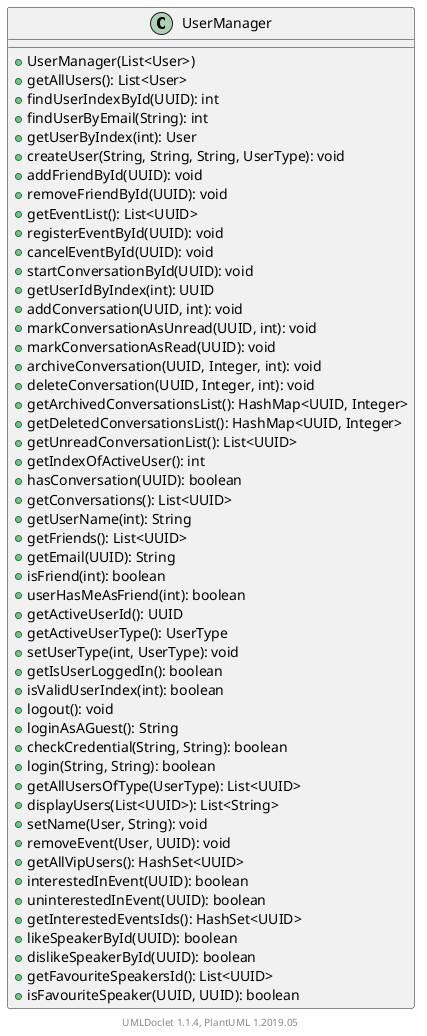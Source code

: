 @startuml

    class UserManager [[UserManager.html]] {
        +UserManager(List<User>)
        +getAllUsers(): List<User>
        +findUserIndexById(UUID): int
        +findUserByEmail(String): int
        +getUserByIndex(int): User
        +createUser(String, String, String, UserType): void
        +addFriendById(UUID): void
        +removeFriendById(UUID): void
        +getEventList(): List<UUID>
        +registerEventById(UUID): void
        +cancelEventById(UUID): void
        +startConversationById(UUID): void
        +getUserIdByIndex(int): UUID
        +addConversation(UUID, int): void
        +markConversationAsUnread(UUID, int): void
        +markConversationAsRead(UUID): void
        +archiveConversation(UUID, Integer, int): void
        +deleteConversation(UUID, Integer, int): void
        +getArchivedConversationsList(): HashMap<UUID, Integer>
        +getDeletedConversationsList(): HashMap<UUID, Integer>
        +getUnreadConversationList(): List<UUID>
        +getIndexOfActiveUser(): int
        +hasConversation(UUID): boolean
        +getConversations(): List<UUID>
        +getUserName(int): String
        +getFriends(): List<UUID>
        +getEmail(UUID): String
        +isFriend(int): boolean
        +userHasMeAsFriend(int): boolean
        +getActiveUserId(): UUID
        +getActiveUserType(): UserType
        +setUserType(int, UserType): void
        +getIsUserLoggedIn(): boolean
        +isValidUserIndex(int): boolean
        +logout(): void
        +loginAsAGuest(): String
        +checkCredential(String, String): boolean
        +login(String, String): boolean
        +getAllUsersOfType(UserType): List<UUID>
        +displayUsers(List<UUID>): List<String>
        +setName(User, String): void
        +removeEvent(User, UUID): void
        +getAllVipUsers(): HashSet<UUID>
        +interestedInEvent(UUID): boolean
        +uninterestedInEvent(UUID): boolean
        +getInterestedEventsIds(): HashSet<UUID>
        +likeSpeakerById(UUID): boolean
        +dislikeSpeakerById(UUID): boolean
        +getFavouriteSpeakersId(): List<UUID>
        +isFavouriteSpeaker(UUID, UUID): boolean
    }


    center footer UMLDoclet 1.1.4, PlantUML 1.2019.05
@enduml
